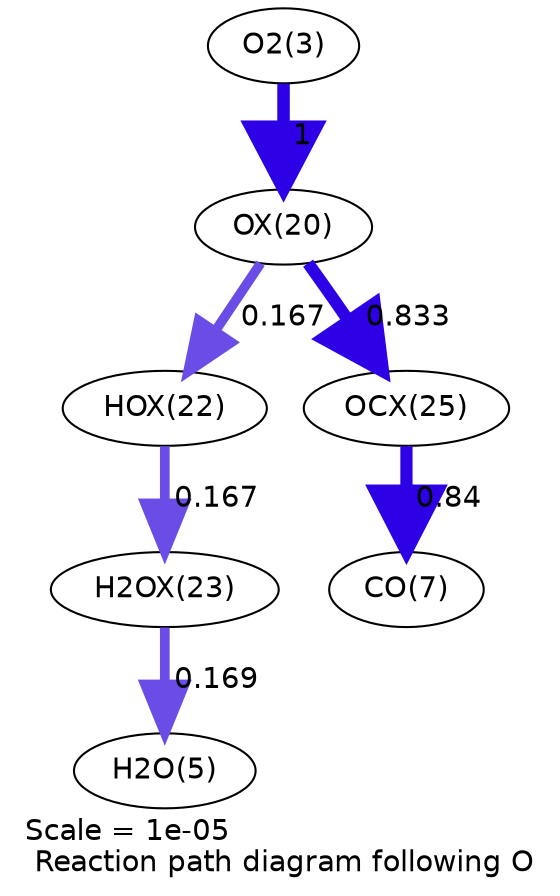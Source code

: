 digraph reaction_paths {
center=1;
s5 -> s25[fontname="Helvetica", penwidth=6, arrowsize=3, color="0.7, 1.5, 0.9"
, label=" 1"];
s25 -> s27[fontname="Helvetica", penwidth=4.65, arrowsize=2.32, color="0.7, 0.667, 0.9"
, label=" 0.167"];
s25 -> s30[fontname="Helvetica", penwidth=5.86, arrowsize=2.93, color="0.7, 1.33, 0.9"
, label=" 0.833"];
s27 -> s28[fontname="Helvetica", penwidth=4.65, arrowsize=2.32, color="0.7, 0.667, 0.9"
, label=" 0.167"];
s28 -> s7[fontname="Helvetica", penwidth=4.66, arrowsize=2.33, color="0.7, 0.669, 0.9"
, label=" 0.169"];
s30 -> s9[fontname="Helvetica", penwidth=5.87, arrowsize=2.93, color="0.7, 1.34, 0.9"
, label=" 0.84"];
s5 [ fontname="Helvetica", label="O2(3)"];
s7 [ fontname="Helvetica", label="H2O(5)"];
s9 [ fontname="Helvetica", label="CO(7)"];
s25 [ fontname="Helvetica", label="OX(20)"];
s27 [ fontname="Helvetica", label="HOX(22)"];
s28 [ fontname="Helvetica", label="H2OX(23)"];
s30 [ fontname="Helvetica", label="OCX(25)"];
 label = "Scale = 1e-05\l Reaction path diagram following O";
 fontname = "Helvetica";
}
